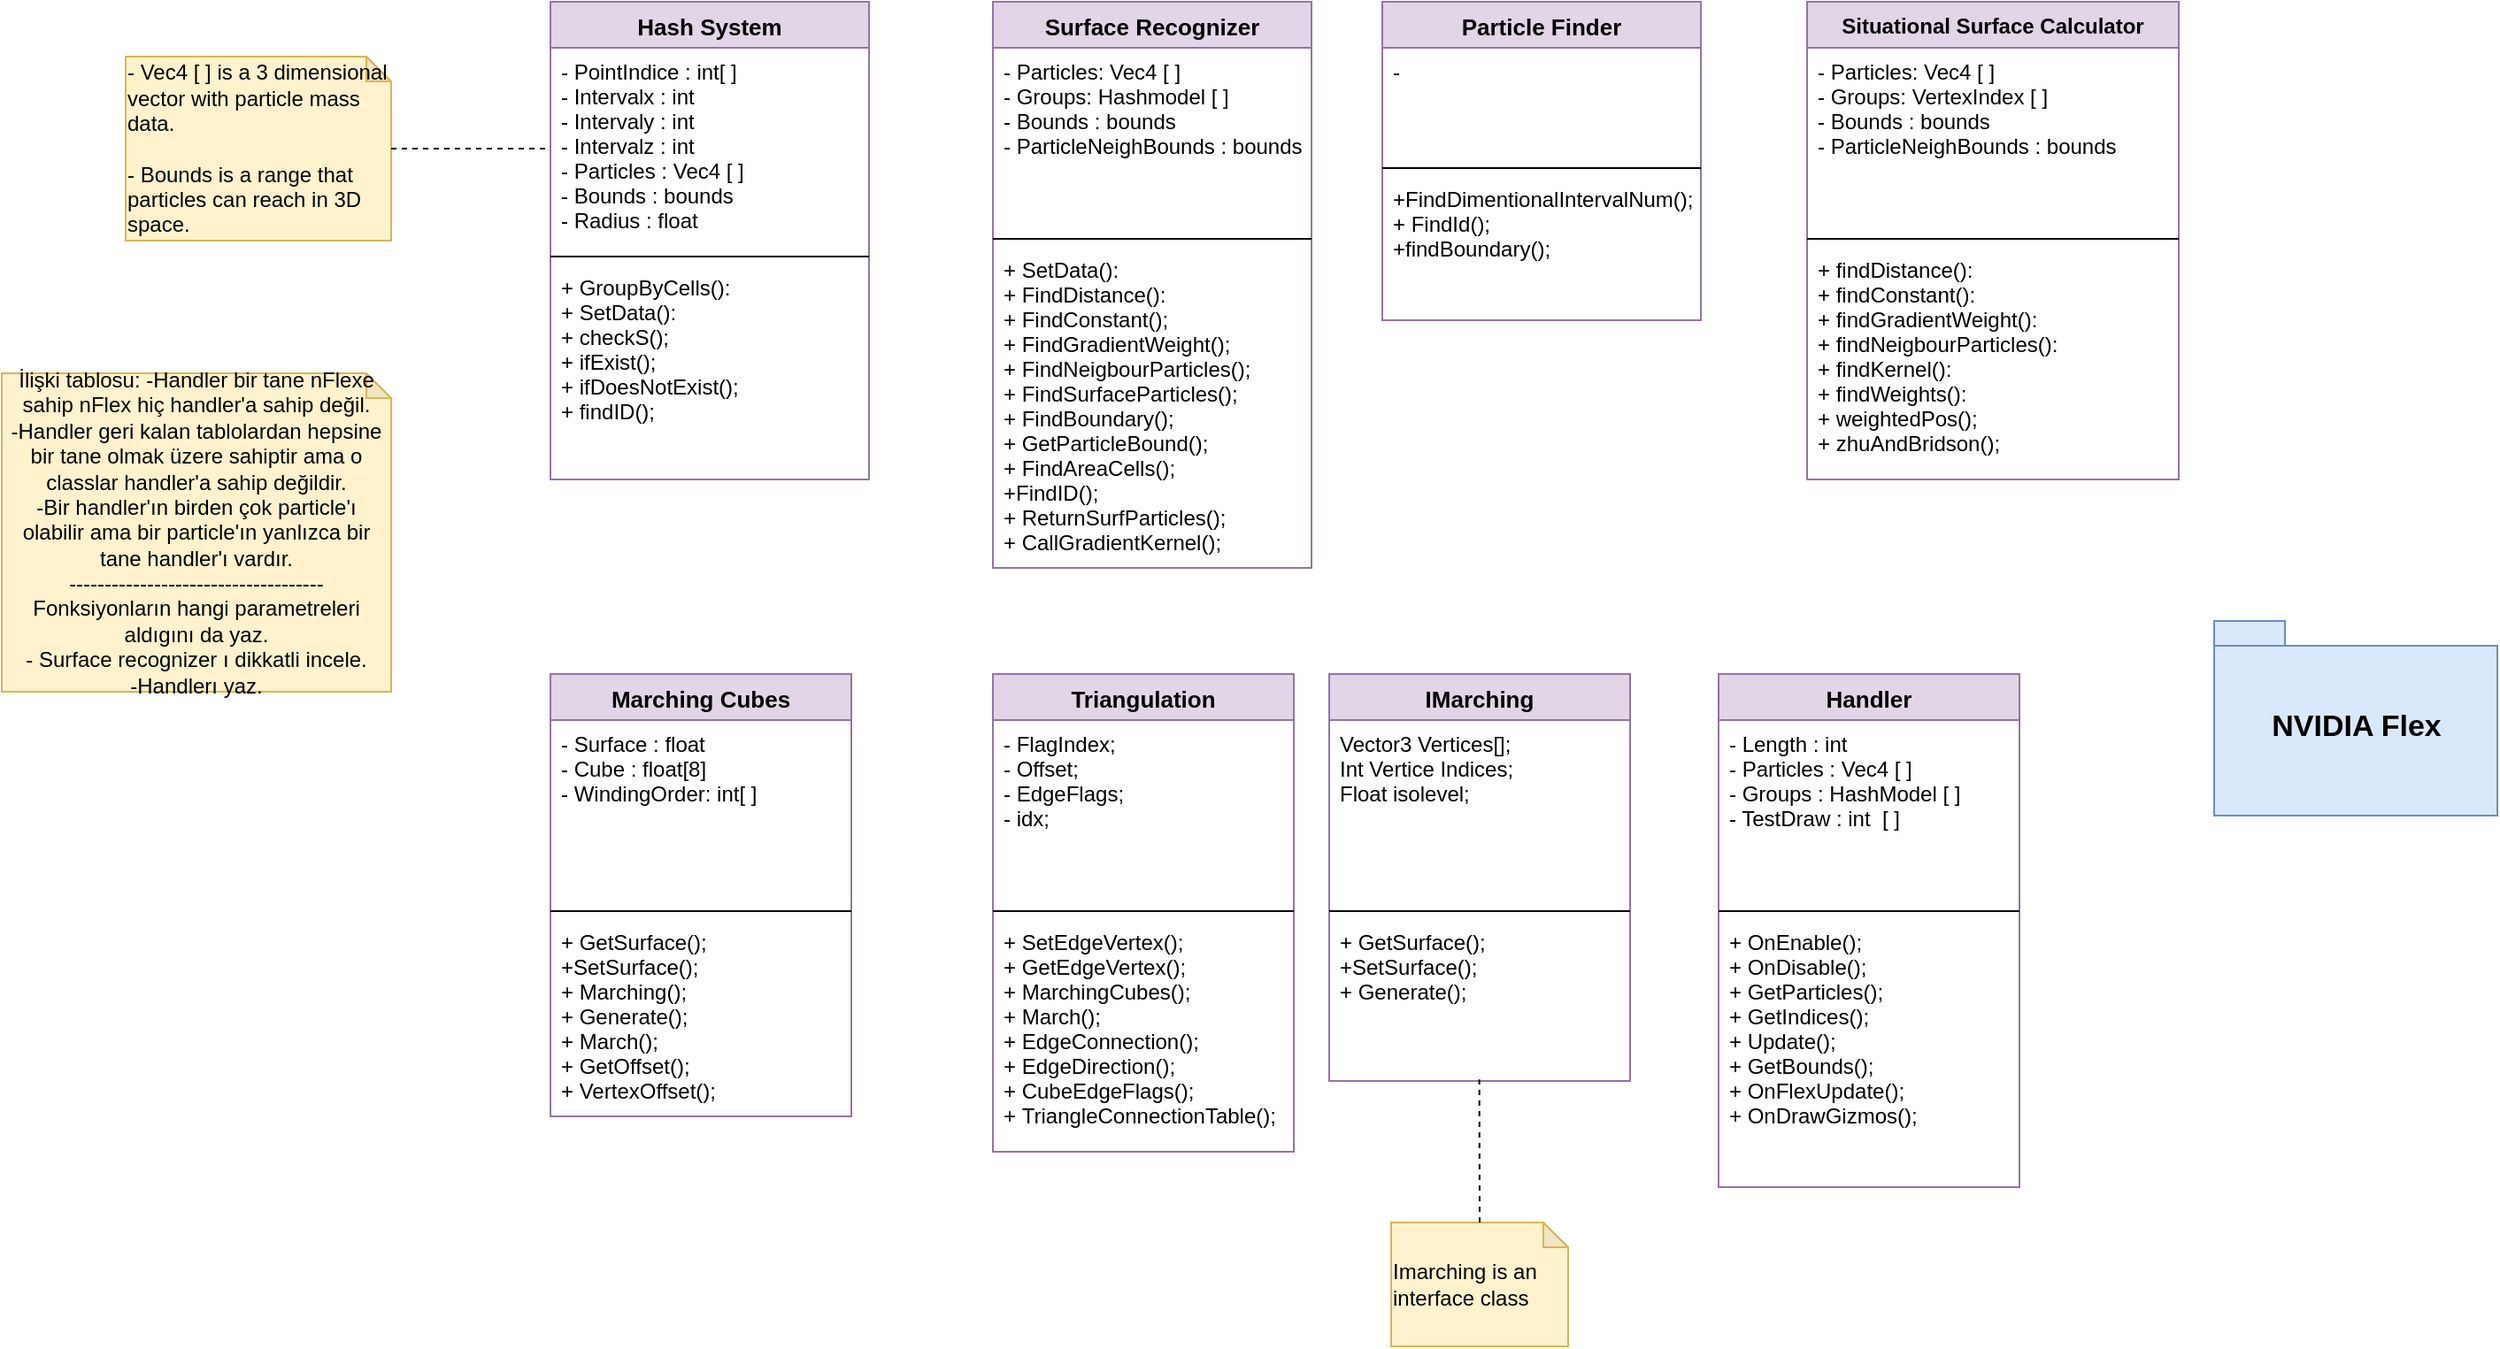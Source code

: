 <mxfile version="12.8.1" type="device"><diagram id="T9BTe3iw_ScUxKyrIGR0" name="Page-1"><mxGraphModel dx="2858" dy="2258" grid="1" gridSize="10" guides="1" tooltips="1" connect="1" arrows="1" fold="1" page="1" pageScale="1" pageWidth="827" pageHeight="1169" math="0" shadow="0"><root><mxCell id="0"/><mxCell id="1" parent="0"/><mxCell id="y9BDnvYRPNhhjHv-2WDC-1" value="Particle Finder" style="swimlane;fontStyle=1;align=center;verticalAlign=top;childLayout=stackLayout;horizontal=1;startSize=26;horizontalStack=0;resizeParent=1;resizeParentMax=0;resizeLast=0;collapsible=1;marginBottom=0;fillColor=#e1d5e7;strokeColor=#9673a6;fontSize=13;" vertex="1" parent="1"><mxGeometry x="740" y="-40" width="180" height="180" as="geometry"/></mxCell><mxCell id="y9BDnvYRPNhhjHv-2WDC-2" value="-" style="text;strokeColor=none;fillColor=none;align=left;verticalAlign=top;spacingLeft=4;spacingRight=4;overflow=hidden;rotatable=0;points=[[0,0.5],[1,0.5]];portConstraint=eastwest;" vertex="1" parent="y9BDnvYRPNhhjHv-2WDC-1"><mxGeometry y="26" width="180" height="64" as="geometry"/></mxCell><mxCell id="y9BDnvYRPNhhjHv-2WDC-3" value="" style="line;strokeWidth=1;fillColor=none;align=left;verticalAlign=middle;spacingTop=-1;spacingLeft=3;spacingRight=3;rotatable=0;labelPosition=right;points=[];portConstraint=eastwest;" vertex="1" parent="y9BDnvYRPNhhjHv-2WDC-1"><mxGeometry y="90" width="180" height="8" as="geometry"/></mxCell><mxCell id="y9BDnvYRPNhhjHv-2WDC-4" value="+FindDimentionalIntervalNum();&#10;+ FindId();&#10;+findBoundary();" style="text;strokeColor=none;fillColor=none;align=left;verticalAlign=top;spacingLeft=4;spacingRight=4;overflow=hidden;rotatable=0;points=[[0,0.5],[1,0.5]];portConstraint=eastwest;" vertex="1" parent="y9BDnvYRPNhhjHv-2WDC-1"><mxGeometry y="98" width="180" height="82" as="geometry"/></mxCell><mxCell id="y9BDnvYRPNhhjHv-2WDC-5" value="Hash System" style="swimlane;fontStyle=1;align=center;verticalAlign=top;childLayout=stackLayout;horizontal=1;startSize=26;horizontalStack=0;resizeParent=1;resizeParentMax=0;resizeLast=0;collapsible=1;marginBottom=0;fillColor=#e1d5e7;strokeColor=#9673a6;fontSize=13;" vertex="1" parent="1"><mxGeometry x="270" y="-40" width="180" height="270" as="geometry"/></mxCell><mxCell id="y9BDnvYRPNhhjHv-2WDC-6" value="- PointIndice : int[ ]&#10;- Intervalx : int&#10;- Intervaly : int&#10;- Intervalz : int&#10;- Particles : Vec4 [ ]&#10;- Bounds : bounds&#10;- Radius : float" style="text;strokeColor=none;fillColor=none;align=left;verticalAlign=top;spacingLeft=4;spacingRight=4;overflow=hidden;rotatable=0;points=[[0,0.5],[1,0.5]];portConstraint=eastwest;" vertex="1" parent="y9BDnvYRPNhhjHv-2WDC-5"><mxGeometry y="26" width="180" height="114" as="geometry"/></mxCell><mxCell id="y9BDnvYRPNhhjHv-2WDC-7" value="" style="line;strokeWidth=1;fillColor=none;align=left;verticalAlign=middle;spacingTop=-1;spacingLeft=3;spacingRight=3;rotatable=0;labelPosition=right;points=[];portConstraint=eastwest;" vertex="1" parent="y9BDnvYRPNhhjHv-2WDC-5"><mxGeometry y="140" width="180" height="8" as="geometry"/></mxCell><mxCell id="y9BDnvYRPNhhjHv-2WDC-8" value="+ GroupByCells():&#10;+ SetData(): &#10;+ checkS();&#10;+ ifExist();&#10;+ ifDoesNotExist();&#10;+ findID();" style="text;strokeColor=none;fillColor=none;align=left;verticalAlign=top;spacingLeft=4;spacingRight=4;overflow=hidden;rotatable=0;points=[[0,0.5],[1,0.5]];portConstraint=eastwest;" vertex="1" parent="y9BDnvYRPNhhjHv-2WDC-5"><mxGeometry y="148" width="180" height="122" as="geometry"/></mxCell><mxCell id="y9BDnvYRPNhhjHv-2WDC-9" value="Surface Recognizer" style="swimlane;fontStyle=1;align=center;verticalAlign=top;childLayout=stackLayout;horizontal=1;startSize=26;horizontalStack=0;resizeParent=1;resizeParentMax=0;resizeLast=0;collapsible=1;marginBottom=0;fillColor=#e1d5e7;strokeColor=#9673a6;fontSize=13;" vertex="1" parent="1"><mxGeometry x="520" y="-40" width="180" height="320" as="geometry"/></mxCell><mxCell id="y9BDnvYRPNhhjHv-2WDC-10" value="- Particles: Vec4 [ ]&#10;- Groups: Hashmodel [ ]&#10;- Bounds : bounds&#10;- ParticleNeighBounds : bounds" style="text;strokeColor=none;fillColor=none;align=left;verticalAlign=top;spacingLeft=4;spacingRight=4;overflow=hidden;rotatable=0;points=[[0,0.5],[1,0.5]];portConstraint=eastwest;" vertex="1" parent="y9BDnvYRPNhhjHv-2WDC-9"><mxGeometry y="26" width="180" height="104" as="geometry"/></mxCell><mxCell id="y9BDnvYRPNhhjHv-2WDC-11" value="" style="line;strokeWidth=1;fillColor=none;align=left;verticalAlign=middle;spacingTop=-1;spacingLeft=3;spacingRight=3;rotatable=0;labelPosition=right;points=[];portConstraint=eastwest;" vertex="1" parent="y9BDnvYRPNhhjHv-2WDC-9"><mxGeometry y="130" width="180" height="8" as="geometry"/></mxCell><mxCell id="y9BDnvYRPNhhjHv-2WDC-12" value="+ SetData():&#10;+ FindDistance(): &#10;+ FindConstant();&#10;+ FindGradientWeight();&#10;+ FindNeigbourParticles();&#10;+ FindSurfaceParticles();&#10;+ FindBoundary();&#10;+ GetParticleBound();&#10;+ FindAreaCells();&#10;+FindID();&#10;+ ReturnSurfParticles();&#10;+ CallGradientKernel();" style="text;strokeColor=none;fillColor=none;align=left;verticalAlign=top;spacingLeft=4;spacingRight=4;overflow=hidden;rotatable=0;points=[[0,0.5],[1,0.5]];portConstraint=eastwest;" vertex="1" parent="y9BDnvYRPNhhjHv-2WDC-9"><mxGeometry y="138" width="180" height="182" as="geometry"/></mxCell><mxCell id="y9BDnvYRPNhhjHv-2WDC-13" value="Situational Surface Calculator" style="swimlane;fontStyle=1;align=center;verticalAlign=top;childLayout=stackLayout;horizontal=1;startSize=26;horizontalStack=0;resizeParent=1;resizeParentMax=0;resizeLast=0;collapsible=1;marginBottom=0;fillColor=#e1d5e7;strokeColor=#9673a6;" vertex="1" parent="1"><mxGeometry x="980" y="-40" width="210" height="270" as="geometry"/></mxCell><mxCell id="y9BDnvYRPNhhjHv-2WDC-14" value="- Particles: Vec4 [ ]&#10;- Groups: VertexIndex [ ]&#10;- Bounds : bounds&#10;- ParticleNeighBounds : bounds" style="text;strokeColor=none;fillColor=none;align=left;verticalAlign=top;spacingLeft=4;spacingRight=4;overflow=hidden;rotatable=0;points=[[0,0.5],[1,0.5]];portConstraint=eastwest;" vertex="1" parent="y9BDnvYRPNhhjHv-2WDC-13"><mxGeometry y="26" width="210" height="104" as="geometry"/></mxCell><mxCell id="y9BDnvYRPNhhjHv-2WDC-15" value="" style="line;strokeWidth=1;fillColor=none;align=left;verticalAlign=middle;spacingTop=-1;spacingLeft=3;spacingRight=3;rotatable=0;labelPosition=right;points=[];portConstraint=eastwest;" vertex="1" parent="y9BDnvYRPNhhjHv-2WDC-13"><mxGeometry y="130" width="210" height="8" as="geometry"/></mxCell><mxCell id="y9BDnvYRPNhhjHv-2WDC-16" value="+ findDistance():&#10;+ findConstant():&#10;+ findGradientWeight():&#10;+ findNeigbourParticles():&#10;+ findKernel():&#10;+ findWeights():&#10;+ weightedPos();&#10;+ zhuAndBridson();" style="text;strokeColor=none;fillColor=none;align=left;verticalAlign=top;spacingLeft=4;spacingRight=4;overflow=hidden;rotatable=0;points=[[0,0.5],[1,0.5]];portConstraint=eastwest;" vertex="1" parent="y9BDnvYRPNhhjHv-2WDC-13"><mxGeometry y="138" width="210" height="132" as="geometry"/></mxCell><mxCell id="y9BDnvYRPNhhjHv-2WDC-21" value="Marching Cubes" style="swimlane;fontStyle=1;align=center;verticalAlign=top;childLayout=stackLayout;horizontal=1;startSize=26;horizontalStack=0;resizeParent=1;resizeParentMax=0;resizeLast=0;collapsible=1;marginBottom=0;fillColor=#e1d5e7;strokeColor=#9673a6;fontSize=13;" vertex="1" parent="1"><mxGeometry x="270" y="340" width="170" height="250" as="geometry"/></mxCell><mxCell id="y9BDnvYRPNhhjHv-2WDC-22" value="- Surface : float&#10;- Cube : float[8]&#10;- WindingOrder: int[ ]" style="text;strokeColor=none;fillColor=none;align=left;verticalAlign=top;spacingLeft=4;spacingRight=4;overflow=hidden;rotatable=0;points=[[0,0.5],[1,0.5]];portConstraint=eastwest;" vertex="1" parent="y9BDnvYRPNhhjHv-2WDC-21"><mxGeometry y="26" width="170" height="104" as="geometry"/></mxCell><mxCell id="y9BDnvYRPNhhjHv-2WDC-23" value="" style="line;strokeWidth=1;fillColor=none;align=left;verticalAlign=middle;spacingTop=-1;spacingLeft=3;spacingRight=3;rotatable=0;labelPosition=right;points=[];portConstraint=eastwest;" vertex="1" parent="y9BDnvYRPNhhjHv-2WDC-21"><mxGeometry y="130" width="170" height="8" as="geometry"/></mxCell><mxCell id="y9BDnvYRPNhhjHv-2WDC-24" value="+ GetSurface();&#10;+SetSurface();&#10;+ Marching();&#10;+ Generate();&#10;+ March();&#10;+ GetOffset();&#10;+ VertexOffset();" style="text;strokeColor=none;fillColor=none;align=left;verticalAlign=top;spacingLeft=4;spacingRight=4;overflow=hidden;rotatable=0;points=[[0,0.5],[1,0.5]];portConstraint=eastwest;" vertex="1" parent="y9BDnvYRPNhhjHv-2WDC-21"><mxGeometry y="138" width="170" height="112" as="geometry"/></mxCell><mxCell id="y9BDnvYRPNhhjHv-2WDC-25" value="Triangulation" style="swimlane;fontStyle=1;align=center;verticalAlign=top;childLayout=stackLayout;horizontal=1;startSize=26;horizontalStack=0;resizeParent=1;resizeParentMax=0;resizeLast=0;collapsible=1;marginBottom=0;fillColor=#e1d5e7;strokeColor=#9673a6;fontSize=13;" vertex="1" parent="1"><mxGeometry x="520" y="340" width="170" height="270" as="geometry"/></mxCell><mxCell id="y9BDnvYRPNhhjHv-2WDC-26" value="- FlagIndex;&#10;- Offset;&#10;- EdgeFlags; &#10;- idx;" style="text;strokeColor=none;fillColor=none;align=left;verticalAlign=top;spacingLeft=4;spacingRight=4;overflow=hidden;rotatable=0;points=[[0,0.5],[1,0.5]];portConstraint=eastwest;" vertex="1" parent="y9BDnvYRPNhhjHv-2WDC-25"><mxGeometry y="26" width="170" height="104" as="geometry"/></mxCell><mxCell id="y9BDnvYRPNhhjHv-2WDC-27" value="" style="line;strokeWidth=1;fillColor=none;align=left;verticalAlign=middle;spacingTop=-1;spacingLeft=3;spacingRight=3;rotatable=0;labelPosition=right;points=[];portConstraint=eastwest;" vertex="1" parent="y9BDnvYRPNhhjHv-2WDC-25"><mxGeometry y="130" width="170" height="8" as="geometry"/></mxCell><mxCell id="y9BDnvYRPNhhjHv-2WDC-28" value="+ SetEdgeVertex();&#10;+ GetEdgeVertex();&#10;+ MarchingCubes();&#10;+ March();&#10;+ EdgeConnection();&#10;+ EdgeDirection();&#10;+ CubeEdgeFlags();&#10;+ TriangleConnectionTable();" style="text;strokeColor=none;fillColor=none;align=left;verticalAlign=top;spacingLeft=4;spacingRight=4;overflow=hidden;rotatable=0;points=[[0,0.5],[1,0.5]];portConstraint=eastwest;" vertex="1" parent="y9BDnvYRPNhhjHv-2WDC-25"><mxGeometry y="138" width="170" height="132" as="geometry"/></mxCell><mxCell id="y9BDnvYRPNhhjHv-2WDC-34" value="&lt;span style=&quot;text-align: left ; white-space: normal&quot;&gt;İlişki tablosu: -&lt;/span&gt;&lt;span style=&quot;text-align: left ; white-space: normal&quot;&gt;Handler bir tane nFlexe sahip nFlex hiç handler'a sahip değil.&lt;br&gt;-&lt;/span&gt;&lt;span style=&quot;text-align: left ; white-space: normal&quot;&gt;Handler geri kalan tablolardan hepsine bir tane olmak üzere sahiptir ama o classlar handler'a sahip değildir.&lt;br&gt;-&lt;/span&gt;&lt;span style=&quot;text-align: left ; white-space: normal&quot;&gt;Bir handler'ın birden çok particle'ı olabilir ama bir particle'ın yanlızca bir tane handler'ı vardır.&lt;br&gt;------------------------------------&lt;br&gt;Fonksiyonların hangi parametreleri aldıgını da yaz.&lt;br&gt;- Surface recognizer ı dikkatli incele.&lt;br&gt;-Handlerı yaz.&lt;br&gt;&lt;/span&gt;" style="shape=note;whiteSpace=wrap;html=1;backgroundOutline=1;darkOpacity=0.05;size=14;fillColor=#fff2cc;strokeColor=#d6b656;" vertex="1" parent="1"><mxGeometry x="-40" y="170" width="220" height="180" as="geometry"/></mxCell><mxCell id="y9BDnvYRPNhhjHv-2WDC-35" value="&lt;div style=&quot;text-align: left&quot;&gt;-&lt;b&gt;&amp;nbsp;&lt;/b&gt;Vec4 [ ] is a 3 dimensional vector with particle mass data.&lt;/div&gt;&lt;div style=&quot;text-align: left&quot;&gt;&lt;br&gt;&lt;/div&gt;&lt;div style=&quot;text-align: left&quot;&gt;- Bounds is a range that particles can reach in 3D space.&lt;/div&gt;" style="shape=note;whiteSpace=wrap;html=1;backgroundOutline=1;darkOpacity=0.05;size=14;fillColor=#fff2cc;strokeColor=#d6b656;" vertex="1" parent="1"><mxGeometry x="30" y="-9" width="150" height="104" as="geometry"/></mxCell><mxCell id="y9BDnvYRPNhhjHv-2WDC-36" value="" style="endArrow=none;dashed=1;html=1;entryX=0;entryY=0.5;entryDx=0;entryDy=0;exitX=0;exitY=0;exitDx=150;exitDy=52;exitPerimeter=0;" edge="1" parent="1" source="y9BDnvYRPNhhjHv-2WDC-35" target="y9BDnvYRPNhhjHv-2WDC-6"><mxGeometry width="50" height="50" relative="1" as="geometry"><mxPoint x="130" y="210" as="sourcePoint"/><mxPoint x="180" y="160" as="targetPoint"/></mxGeometry></mxCell><mxCell id="y9BDnvYRPNhhjHv-2WDC-39" value="&lt;font style=&quot;font-size: 17px&quot;&gt;NVIDIA Flex&lt;/font&gt;" style="shape=folder;fontStyle=1;spacingTop=10;tabWidth=40;tabHeight=14;tabPosition=left;html=1;fillColor=#dae8fc;strokeColor=#6c8ebf;" vertex="1" parent="1"><mxGeometry x="1210" y="310" width="160" height="110" as="geometry"/></mxCell><mxCell id="y9BDnvYRPNhhjHv-2WDC-40" value="IMarching" style="swimlane;fontStyle=1;align=center;verticalAlign=top;childLayout=stackLayout;horizontal=1;startSize=26;horizontalStack=0;resizeParent=1;resizeParentMax=0;resizeLast=0;collapsible=1;marginBottom=0;fillColor=#e1d5e7;strokeColor=#9673a6;fontSize=13;" vertex="1" parent="1"><mxGeometry x="710" y="340" width="170" height="230" as="geometry"/></mxCell><mxCell id="y9BDnvYRPNhhjHv-2WDC-41" value="Vector3 Vertices[];&#10;Int Vertice Indices;&#10;Float isolevel;" style="text;strokeColor=none;fillColor=none;align=left;verticalAlign=top;spacingLeft=4;spacingRight=4;overflow=hidden;rotatable=0;points=[[0,0.5],[1,0.5]];portConstraint=eastwest;" vertex="1" parent="y9BDnvYRPNhhjHv-2WDC-40"><mxGeometry y="26" width="170" height="104" as="geometry"/></mxCell><mxCell id="y9BDnvYRPNhhjHv-2WDC-42" value="" style="line;strokeWidth=1;fillColor=none;align=left;verticalAlign=middle;spacingTop=-1;spacingLeft=3;spacingRight=3;rotatable=0;labelPosition=right;points=[];portConstraint=eastwest;" vertex="1" parent="y9BDnvYRPNhhjHv-2WDC-40"><mxGeometry y="130" width="170" height="8" as="geometry"/></mxCell><mxCell id="y9BDnvYRPNhhjHv-2WDC-43" value="+ GetSurface();&#10;+SetSurface();&#10;+ Generate();" style="text;strokeColor=none;fillColor=none;align=left;verticalAlign=top;spacingLeft=4;spacingRight=4;overflow=hidden;rotatable=0;points=[[0,0.5],[1,0.5]];portConstraint=eastwest;" vertex="1" parent="y9BDnvYRPNhhjHv-2WDC-40"><mxGeometry y="138" width="170" height="92" as="geometry"/></mxCell><mxCell id="y9BDnvYRPNhhjHv-2WDC-44" value="&lt;div style=&quot;text-align: left&quot;&gt;Imarching is an interface class&amp;nbsp;&lt;/div&gt;" style="shape=note;whiteSpace=wrap;html=1;backgroundOutline=1;darkOpacity=0.05;size=14;fillColor=#fff2cc;strokeColor=#d6b656;" vertex="1" parent="1"><mxGeometry x="745" y="650" width="100" height="70" as="geometry"/></mxCell><mxCell id="y9BDnvYRPNhhjHv-2WDC-45" value="" style="endArrow=none;dashed=1;html=1;fontSize=13;entryX=0.499;entryY=0.991;entryDx=0;entryDy=0;entryPerimeter=0;exitX=0.5;exitY=0;exitDx=0;exitDy=0;exitPerimeter=0;" edge="1" parent="1" source="y9BDnvYRPNhhjHv-2WDC-44" target="y9BDnvYRPNhhjHv-2WDC-43"><mxGeometry width="50" height="50" relative="1" as="geometry"><mxPoint x="910" y="710" as="sourcePoint"/><mxPoint x="960" y="660" as="targetPoint"/></mxGeometry></mxCell><mxCell id="y9BDnvYRPNhhjHv-2WDC-50" value="Handler" style="swimlane;fontStyle=1;align=center;verticalAlign=top;childLayout=stackLayout;horizontal=1;startSize=26;horizontalStack=0;resizeParent=1;resizeParentMax=0;resizeLast=0;collapsible=1;marginBottom=0;fillColor=#e1d5e7;strokeColor=#9673a6;fontSize=13;" vertex="1" parent="1"><mxGeometry x="930" y="340" width="170" height="290" as="geometry"/></mxCell><mxCell id="y9BDnvYRPNhhjHv-2WDC-51" value="- Length : int &#10;- Particles : Vec4 [ ]&#10;- Groups : HashModel [ ]&#10;- TestDraw : int  [ ]" style="text;strokeColor=none;fillColor=none;align=left;verticalAlign=top;spacingLeft=4;spacingRight=4;overflow=hidden;rotatable=0;points=[[0,0.5],[1,0.5]];portConstraint=eastwest;" vertex="1" parent="y9BDnvYRPNhhjHv-2WDC-50"><mxGeometry y="26" width="170" height="104" as="geometry"/></mxCell><mxCell id="y9BDnvYRPNhhjHv-2WDC-52" value="" style="line;strokeWidth=1;fillColor=none;align=left;verticalAlign=middle;spacingTop=-1;spacingLeft=3;spacingRight=3;rotatable=0;labelPosition=right;points=[];portConstraint=eastwest;" vertex="1" parent="y9BDnvYRPNhhjHv-2WDC-50"><mxGeometry y="130" width="170" height="8" as="geometry"/></mxCell><mxCell id="y9BDnvYRPNhhjHv-2WDC-53" value="+ OnEnable();&#10;+ OnDisable();&#10;+ GetParticles();&#10;+ GetIndices();&#10;+ Update(); &#10;+ GetBounds();&#10;+ OnFlexUpdate();&#10;+ OnDrawGizmos();" style="text;strokeColor=none;fillColor=none;align=left;verticalAlign=top;spacingLeft=4;spacingRight=4;overflow=hidden;rotatable=0;points=[[0,0.5],[1,0.5]];portConstraint=eastwest;" vertex="1" parent="y9BDnvYRPNhhjHv-2WDC-50"><mxGeometry y="138" width="170" height="152" as="geometry"/></mxCell></root></mxGraphModel></diagram></mxfile>